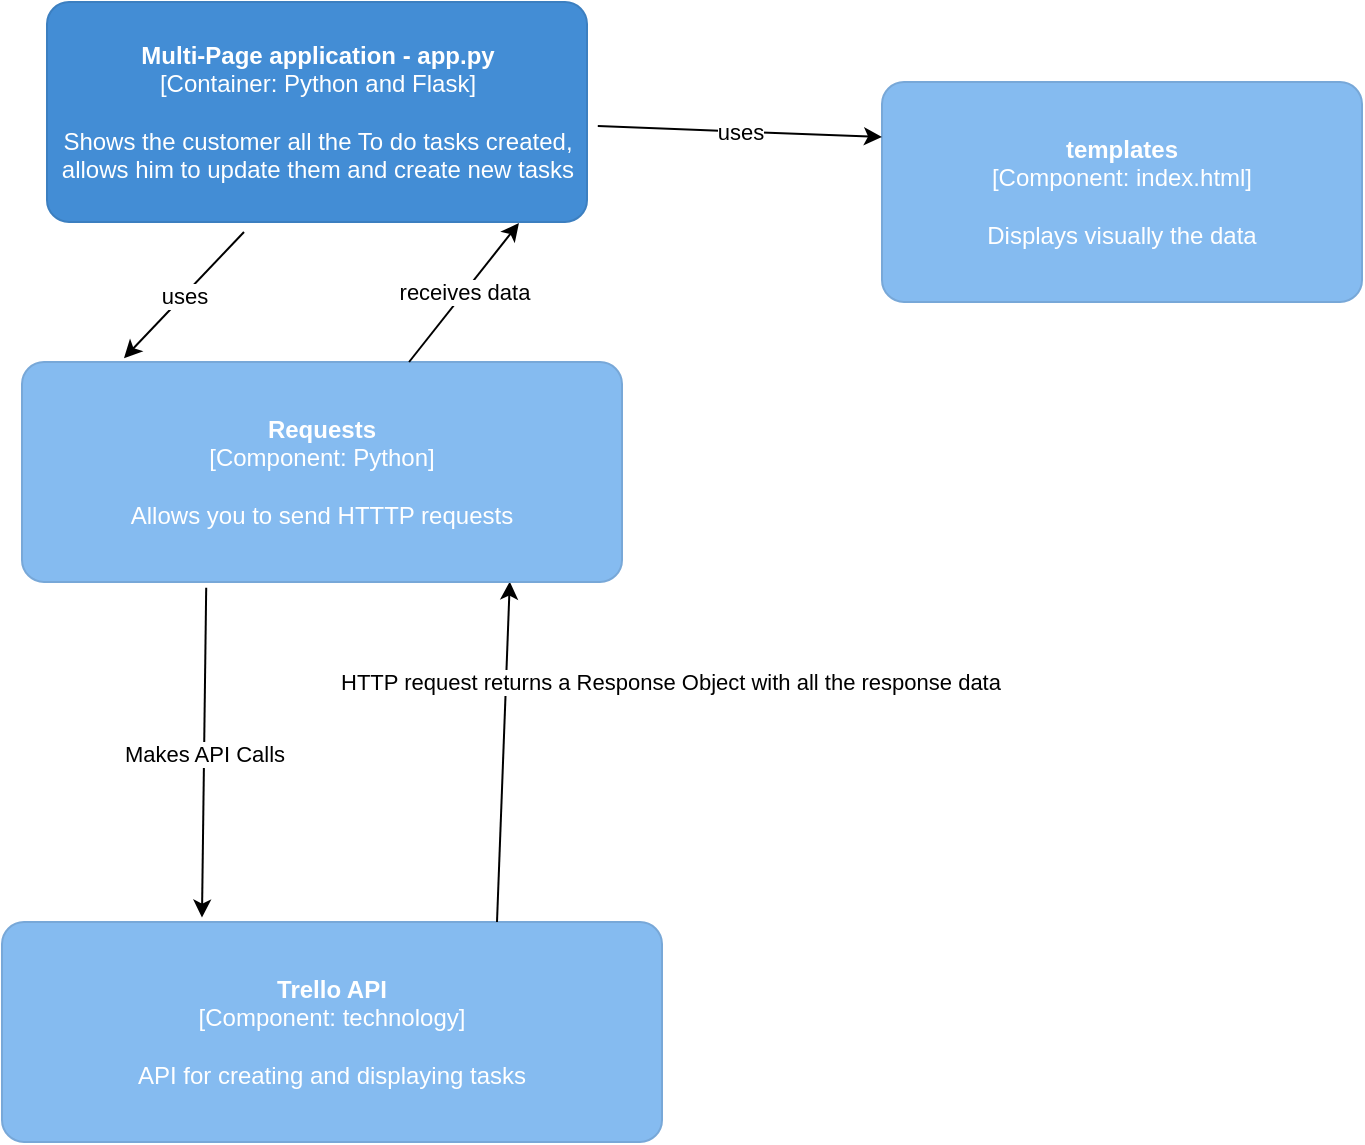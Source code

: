 <mxfile version="14.7.8" type="device"><diagram id="S1N7kcDalyIZl09e7PY_" name="Page-1"><mxGraphModel dx="865" dy="444" grid="1" gridSize="10" guides="1" tooltips="1" connect="1" arrows="1" fold="1" page="1" pageScale="1" pageWidth="850" pageHeight="1100" math="0" shadow="0"><root><mxCell id="0"/><mxCell id="1" parent="0"/><object placeholders="1" c4Name="Multi-Page application - app.py" c4Type="Container" c4Technology="Python and Flask" c4Description="Shows the customer all the To do tasks created, allows him to update them and create new tasks" label="&lt;b&gt;%c4Name%&lt;/b&gt;&lt;div&gt;[%c4Type%: %c4Technology%]&lt;/div&gt;&lt;br&gt;&lt;div&gt;%c4Description%&lt;/div&gt;" id="hC6gkqi7_Ex5uJa_lUou-8"><mxCell style="rounded=1;whiteSpace=wrap;html=1;labelBackgroundColor=none;fillColor=#438DD5;fontColor=#ffffff;align=center;arcSize=10;strokeColor=#3C7FC0;metaEdit=1;metaData={&quot;c4Type&quot;:{&quot;editable&quot;:false}};points=[[0.25,0,0],[0.5,0,0],[0.75,0,0],[1,0.25,0],[1,0.5,0],[1,0.75,0],[0.75,1,0],[0.5,1,0],[0.25,1,0],[0,0.75,0],[0,0.5,0],[0,0.25,0]];" parent="1" vertex="1"><mxGeometry x="42.5" y="20" width="270" height="110" as="geometry"/></mxCell></object><object placeholders="1" c4Name="Trello API" c4Type="Component" c4Technology="technology" c4Description="API for creating and displaying tasks" label="&lt;b&gt;%c4Name%&lt;/b&gt;&lt;div&gt;[%c4Type%: %c4Technology%]&lt;/div&gt;&lt;br&gt;&lt;div&gt;%c4Description%&lt;/div&gt;" id="hC6gkqi7_Ex5uJa_lUou-9"><mxCell style="rounded=1;whiteSpace=wrap;html=1;labelBackgroundColor=none;fillColor=#85BBF0;fontColor=#ffffff;align=center;arcSize=10;strokeColor=#78A8D8;metaEdit=1;metaData={&quot;c4Type&quot;:{&quot;editable&quot;:false}};points=[[0.25,0,0],[0.5,0,0],[0.75,0,0],[1,0.25,0],[1,0.5,0],[1,0.75,0],[0.75,1,0],[0.5,1,0],[0.25,1,0],[0,0.75,0],[0,0.5,0],[0,0.25,0]];" parent="1" vertex="1"><mxGeometry x="20" y="480" width="330" height="110" as="geometry"/></mxCell></object><mxCell id="hC6gkqi7_Ex5uJa_lUou-10" value="" style="endArrow=classic;html=1;exitX=0.307;exitY=1.026;exitDx=0;exitDy=0;exitPerimeter=0;entryX=0.303;entryY=-0.02;entryDx=0;entryDy=0;entryPerimeter=0;" parent="1" source="hC6gkqi7_Ex5uJa_lUou-15" target="hC6gkqi7_Ex5uJa_lUou-9" edge="1"><mxGeometry relative="1" as="geometry"><mxPoint x="370" y="210" as="sourcePoint"/><mxPoint x="355" y="260" as="targetPoint"/></mxGeometry></mxCell><mxCell id="hC6gkqi7_Ex5uJa_lUou-11" value="Makes API Calls" style="edgeLabel;resizable=0;html=1;align=center;verticalAlign=middle;" parent="hC6gkqi7_Ex5uJa_lUou-10" connectable="0" vertex="1"><mxGeometry relative="1" as="geometry"/></mxCell><mxCell id="hC6gkqi7_Ex5uJa_lUou-13" value="" style="endArrow=classic;html=1;exitX=0.75;exitY=0;exitDx=0;exitDy=0;exitPerimeter=0;entryX=0.813;entryY=0.998;entryDx=0;entryDy=0;entryPerimeter=0;" parent="1" source="hC6gkqi7_Ex5uJa_lUou-9" target="hC6gkqi7_Ex5uJa_lUou-15" edge="1"><mxGeometry relative="1" as="geometry"><mxPoint x="222.12" y="438.13" as="sourcePoint"/><mxPoint x="312.5" y="270" as="targetPoint"/></mxGeometry></mxCell><mxCell id="hC6gkqi7_Ex5uJa_lUou-14" value=" HTTP request returns a Response Object with all the response data &lt;br/&gt;" style="edgeLabel;resizable=0;html=1;align=center;verticalAlign=middle;" parent="hC6gkqi7_Ex5uJa_lUou-13" connectable="0" vertex="1"><mxGeometry relative="1" as="geometry"><mxPoint x="83" y="-35" as="offset"/></mxGeometry></mxCell><object placeholders="1" c4Name="Requests" c4Type="Component" c4Technology="Python" c4Description="Allows you to send HTTTP requests" label="&lt;b&gt;%c4Name%&lt;/b&gt;&lt;div&gt;[%c4Type%: %c4Technology%]&lt;/div&gt;&lt;br&gt;&lt;div&gt;%c4Description%&lt;/div&gt;" id="hC6gkqi7_Ex5uJa_lUou-15"><mxCell style="rounded=1;whiteSpace=wrap;html=1;labelBackgroundColor=none;fillColor=#85BBF0;fontColor=#ffffff;align=center;arcSize=10;strokeColor=#78A8D8;metaEdit=1;metaData={&quot;c4Type&quot;:{&quot;editable&quot;:false}};points=[[0.25,0,0],[0.5,0,0],[0.75,0,0],[1,0.25,0],[1,0.5,0],[1,0.75,0],[0.75,1,0],[0.5,1,0],[0.25,1,0],[0,0.75,0],[0,0.5,0],[0,0.25,0]];" parent="1" vertex="1"><mxGeometry x="30" y="200" width="300" height="110" as="geometry"/></mxCell></object><mxCell id="hC6gkqi7_Ex5uJa_lUou-16" value="" style="endArrow=classic;html=1;entryX=0.17;entryY=-0.017;entryDx=0;entryDy=0;entryPerimeter=0;" parent="1" target="hC6gkqi7_Ex5uJa_lUou-15" edge="1"><mxGeometry relative="1" as="geometry"><mxPoint x="141" y="135" as="sourcePoint"/><mxPoint x="400" y="270" as="targetPoint"/></mxGeometry></mxCell><mxCell id="hC6gkqi7_Ex5uJa_lUou-17" value="uses" style="edgeLabel;resizable=0;html=1;align=center;verticalAlign=middle;" parent="hC6gkqi7_Ex5uJa_lUou-16" connectable="0" vertex="1"><mxGeometry relative="1" as="geometry"/></mxCell><mxCell id="hC6gkqi7_Ex5uJa_lUou-18" value="" style="endArrow=classic;html=1;entryX=0.874;entryY=1.005;entryDx=0;entryDy=0;entryPerimeter=0;" parent="1" source="hC6gkqi7_Ex5uJa_lUou-15" target="hC6gkqi7_Ex5uJa_lUou-8" edge="1"><mxGeometry relative="1" as="geometry"><mxPoint x="280" y="190" as="sourcePoint"/><mxPoint x="380" y="190" as="targetPoint"/></mxGeometry></mxCell><mxCell id="hC6gkqi7_Ex5uJa_lUou-19" value="receives data" style="edgeLabel;resizable=0;html=1;align=center;verticalAlign=middle;" parent="hC6gkqi7_Ex5uJa_lUou-18" connectable="0" vertex="1"><mxGeometry relative="1" as="geometry"/></mxCell><object placeholders="1" c4Name="templates" c4Type="Component" c4Technology="index.html" c4Description="Displays visually the data" label="&lt;b&gt;%c4Name%&lt;/b&gt;&lt;div&gt;[%c4Type%: %c4Technology%]&lt;/div&gt;&lt;br&gt;&lt;div&gt;%c4Description%&lt;/div&gt;" id="si6pHkEaYCxqgfQWjygz-1"><mxCell style="rounded=1;whiteSpace=wrap;html=1;labelBackgroundColor=none;fillColor=#85BBF0;fontColor=#ffffff;align=center;arcSize=10;strokeColor=#78A8D8;metaEdit=1;metaData={&quot;c4Type&quot;:{&quot;editable&quot;:false}};points=[[0.25,0,0],[0.5,0,0],[0.75,0,0],[1,0.25,0],[1,0.5,0],[1,0.75,0],[0.75,1,0],[0.5,1,0],[0.25,1,0],[0,0.75,0],[0,0.5,0],[0,0.25,0]];" vertex="1" parent="1"><mxGeometry x="460" y="60" width="240" height="110" as="geometry"/></mxCell></object><mxCell id="si6pHkEaYCxqgfQWjygz-2" value="" style="endArrow=classic;html=1;exitX=1.02;exitY=0.564;exitDx=0;exitDy=0;exitPerimeter=0;entryX=0;entryY=0.25;entryDx=0;entryDy=0;entryPerimeter=0;" edge="1" parent="1" source="hC6gkqi7_Ex5uJa_lUou-8" target="si6pHkEaYCxqgfQWjygz-1"><mxGeometry relative="1" as="geometry"><mxPoint x="330" y="80" as="sourcePoint"/><mxPoint x="430" y="80" as="targetPoint"/></mxGeometry></mxCell><mxCell id="si6pHkEaYCxqgfQWjygz-3" value="uses" style="edgeLabel;resizable=0;html=1;align=center;verticalAlign=middle;" connectable="0" vertex="1" parent="si6pHkEaYCxqgfQWjygz-2"><mxGeometry relative="1" as="geometry"/></mxCell></root></mxGraphModel></diagram></mxfile>